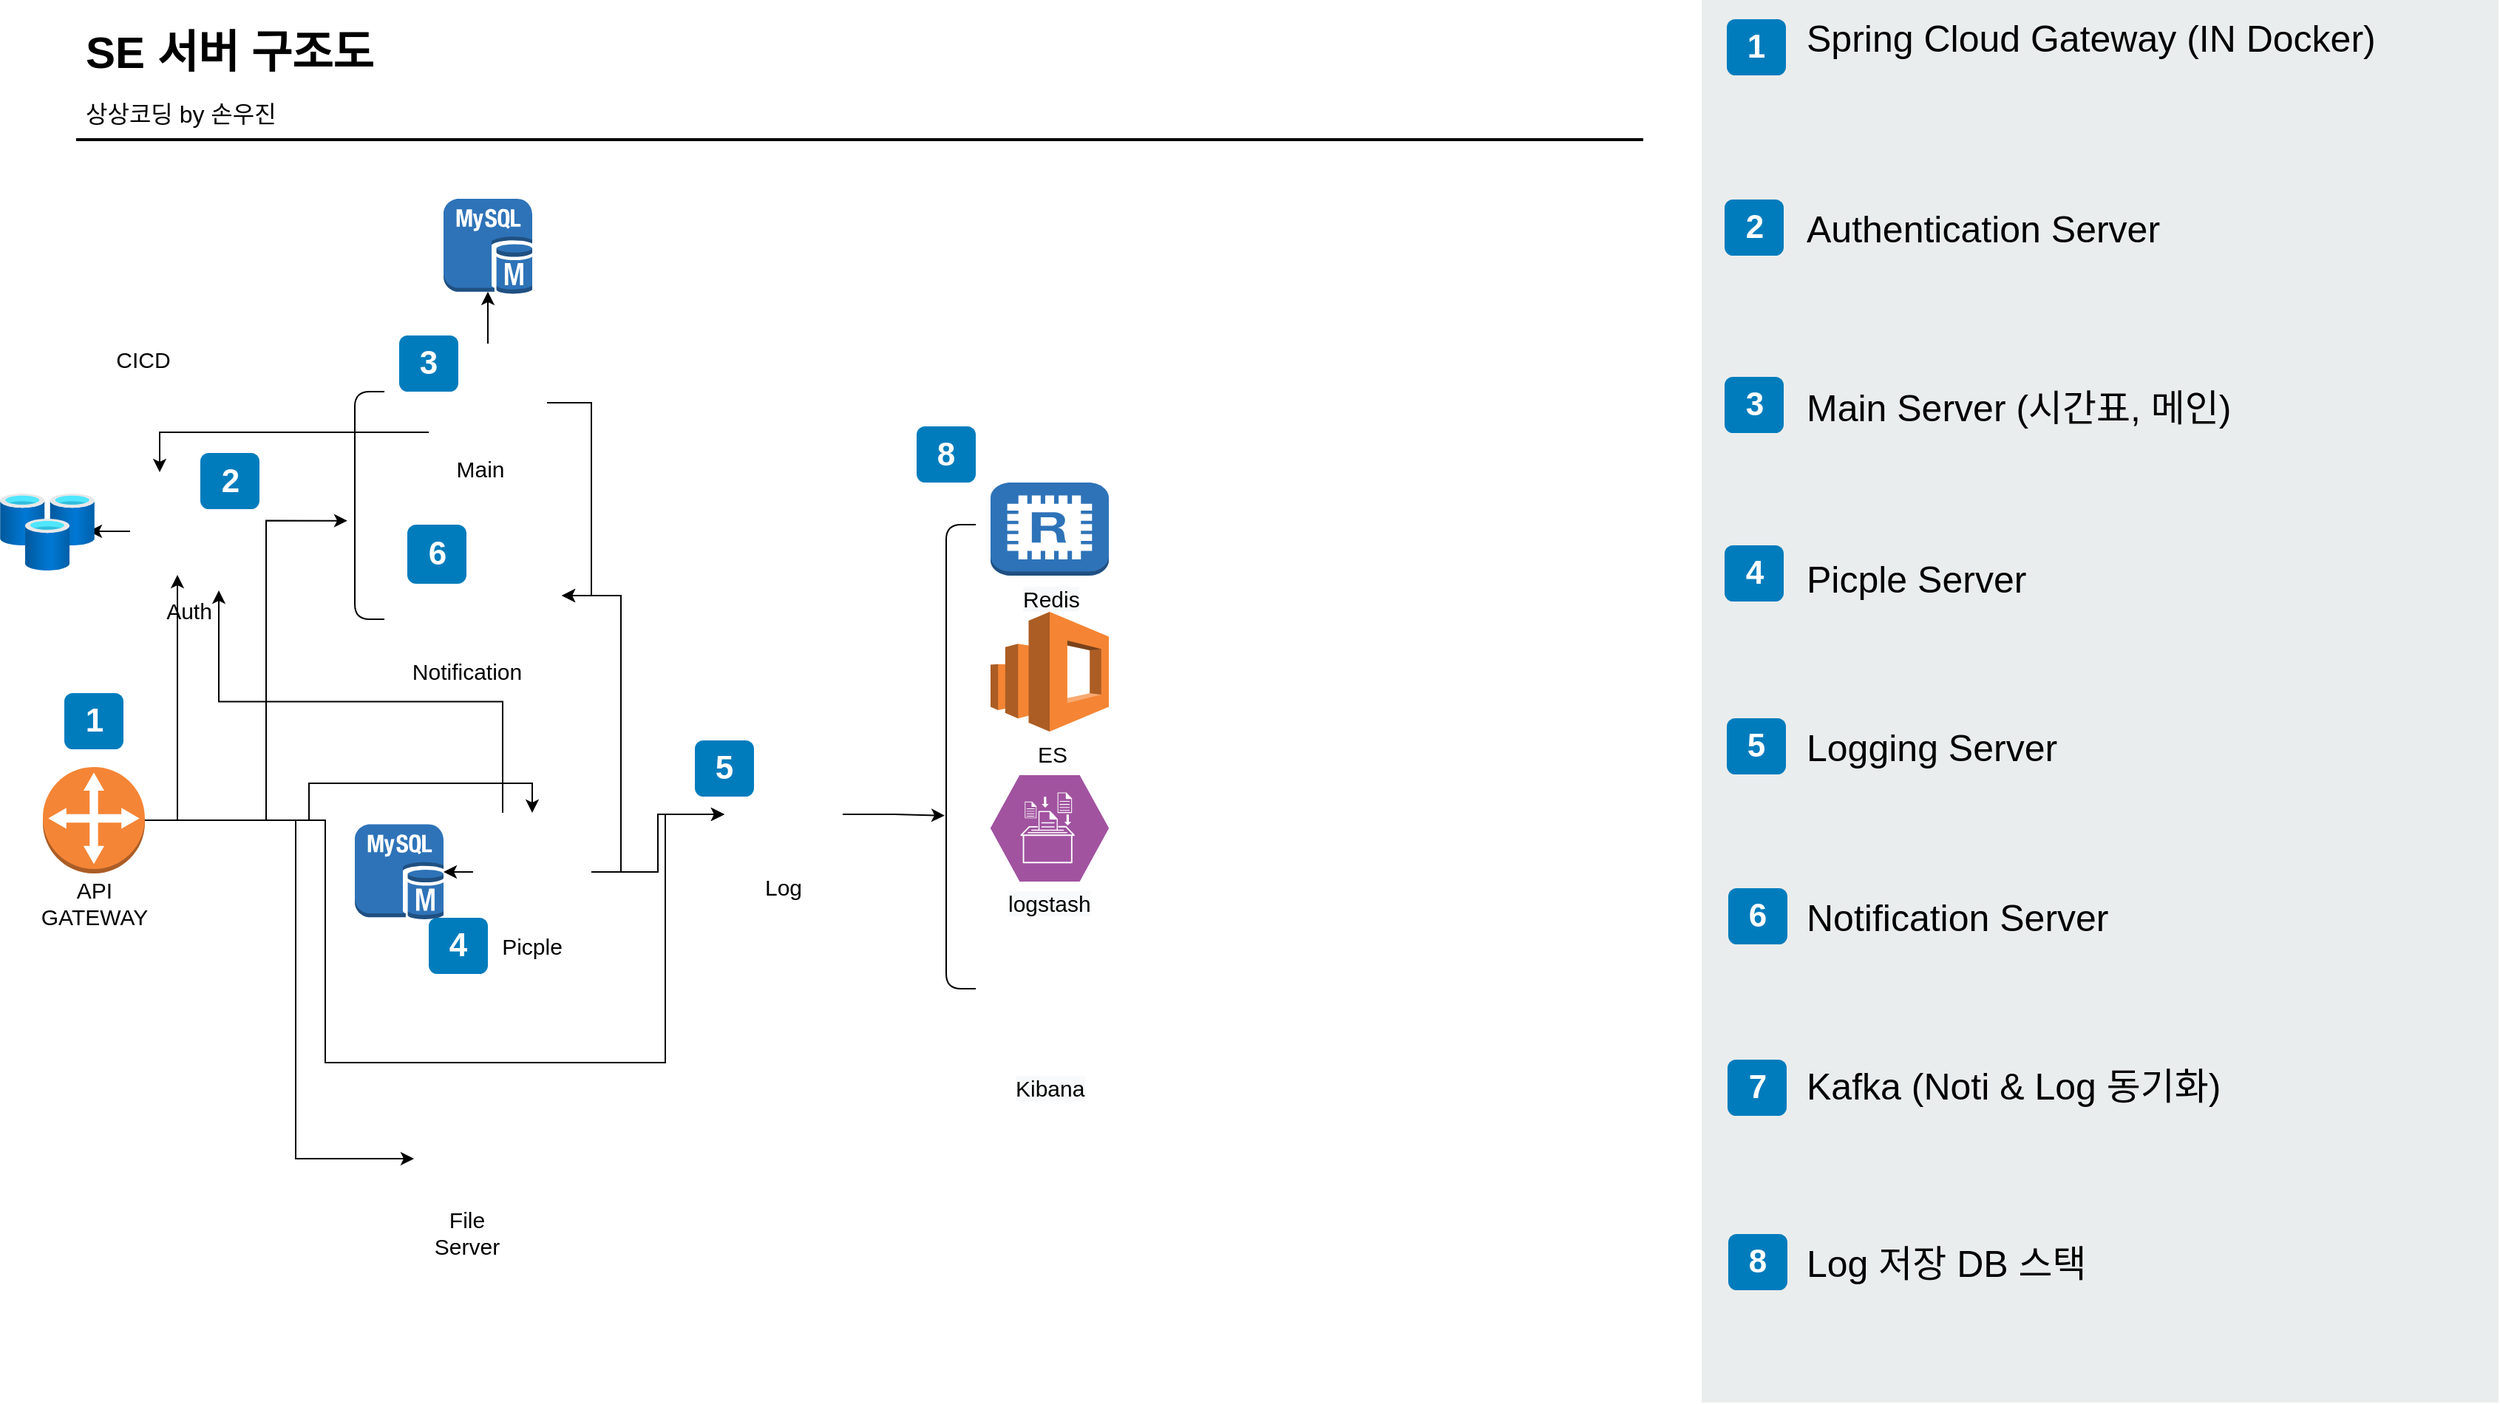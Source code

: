 <mxfile version="14.4.8" type="github">
  <diagram id="Ht1M8jgEwFfnCIfOTk4-" name="Page-1">
    <mxGraphModel dx="1186" dy="739" grid="1" gridSize="10" guides="1" tooltips="1" connect="1" arrows="1" fold="1" page="1" pageScale="1" pageWidth="1169" pageHeight="827" math="0" shadow="0">
      <root>
        <mxCell id="0" />
        <mxCell id="1" parent="0" />
        <mxCell id="-QjtrjUzRDEMRZ5MF8oH-9" value="1" style="rounded=1;whiteSpace=wrap;html=1;fillColor=#007CBD;strokeColor=none;fontColor=#FFFFFF;fontStyle=1;fontSize=22;" parent="1" vertex="1">
          <mxGeometry x="43.5" y="520" width="40" height="38" as="geometry" />
        </mxCell>
        <mxCell id="-QjtrjUzRDEMRZ5MF8oH-27" value="2" style="rounded=1;whiteSpace=wrap;html=1;fillColor=#007CBD;strokeColor=none;fontColor=#FFFFFF;fontStyle=1;fontSize=22;" parent="1" vertex="1">
          <mxGeometry x="135.5" y="357.5" width="40" height="38" as="geometry" />
        </mxCell>
        <mxCell id="-QjtrjUzRDEMRZ5MF8oH-28" value="3" style="rounded=1;whiteSpace=wrap;html=1;fillColor=#007CBD;strokeColor=none;fontColor=#FFFFFF;fontStyle=1;fontSize=22;" parent="1" vertex="1">
          <mxGeometry x="270" y="278" width="40" height="38" as="geometry" />
        </mxCell>
        <mxCell id="-QjtrjUzRDEMRZ5MF8oH-29" value="4" style="rounded=1;whiteSpace=wrap;html=1;fillColor=#007CBD;strokeColor=none;fontColor=#FFFFFF;fontStyle=1;fontSize=22;" parent="1" vertex="1">
          <mxGeometry x="290" y="672" width="40" height="38" as="geometry" />
        </mxCell>
        <mxCell id="-QjtrjUzRDEMRZ5MF8oH-30" value="5" style="rounded=1;whiteSpace=wrap;html=1;fillColor=#007CBD;strokeColor=none;fontColor=#FFFFFF;fontStyle=1;fontSize=22;" parent="1" vertex="1">
          <mxGeometry x="470" y="552" width="40" height="38" as="geometry" />
        </mxCell>
        <mxCell id="-QjtrjUzRDEMRZ5MF8oH-31" value="6" style="rounded=1;whiteSpace=wrap;html=1;fillColor=#007CBD;strokeColor=none;fontColor=#FFFFFF;fontStyle=1;fontSize=22;" parent="1" vertex="1">
          <mxGeometry x="275.5" y="406" width="40" height="40" as="geometry" />
        </mxCell>
        <mxCell id="-QjtrjUzRDEMRZ5MF8oH-33" value="8" style="rounded=1;whiteSpace=wrap;html=1;fillColor=#007CBD;strokeColor=none;fontColor=#FFFFFF;fontStyle=1;fontSize=22;" parent="1" vertex="1">
          <mxGeometry x="620" y="339.5" width="40" height="38" as="geometry" />
        </mxCell>
        <mxCell id="-QjtrjUzRDEMRZ5MF8oH-47" value="SE 서버 구조도" style="text;html=1;resizable=0;points=[];autosize=1;align=left;verticalAlign=top;spacingTop=-4;fontSize=30;fontStyle=1" parent="1" vertex="1">
          <mxGeometry x="55.5" y="65.5" width="200" height="40" as="geometry" />
        </mxCell>
        <mxCell id="-QjtrjUzRDEMRZ5MF8oH-48" value="상상코딩 by 손우진" style="text;html=1;resizable=0;points=[];autosize=1;align=left;verticalAlign=top;spacingTop=-4;fontSize=16;" parent="1" vertex="1">
          <mxGeometry x="55.5" y="115.5" width="140" height="20" as="geometry" />
        </mxCell>
        <mxCell id="SCVMTBWpLvtzJIhz15lM-1" value="" style="line;strokeWidth=2;html=1;fontSize=14;" parent="1" vertex="1">
          <mxGeometry x="51.5" y="140.5" width="1060" height="10" as="geometry" />
        </mxCell>
        <mxCell id="7OVz4w7n9kzEPWy-4BBC-3" value="" style="rounded=0;whiteSpace=wrap;html=1;fillColor=#EAEDED;fontSize=22;fontColor=#FFFFFF;strokeColor=none;labelBackgroundColor=none;" parent="1" vertex="1">
          <mxGeometry x="1151" y="51" width="539" height="949" as="geometry" />
        </mxCell>
        <mxCell id="7OVz4w7n9kzEPWy-4BBC-4" value="1" style="rounded=1;whiteSpace=wrap;html=1;fillColor=#007CBD;strokeColor=none;fontColor=#FFFFFF;fontStyle=1;fontSize=22;labelBackgroundColor=none;" parent="1" vertex="1">
          <mxGeometry x="1168" y="64" width="40" height="38" as="geometry" />
        </mxCell>
        <mxCell id="7OVz4w7n9kzEPWy-4BBC-5" value="2" style="rounded=1;whiteSpace=wrap;html=1;fillColor=#007CBD;strokeColor=none;fontColor=#FFFFFF;fontStyle=1;fontSize=22;labelBackgroundColor=none;" parent="1" vertex="1">
          <mxGeometry x="1166.5" y="186" width="40" height="38" as="geometry" />
        </mxCell>
        <mxCell id="7OVz4w7n9kzEPWy-4BBC-6" value="3" style="rounded=1;whiteSpace=wrap;html=1;fillColor=#007CBD;strokeColor=none;fontColor=#FFFFFF;fontStyle=1;fontSize=22;labelBackgroundColor=none;" parent="1" vertex="1">
          <mxGeometry x="1166.5" y="306" width="40" height="38" as="geometry" />
        </mxCell>
        <mxCell id="7OVz4w7n9kzEPWy-4BBC-7" value="4" style="rounded=1;whiteSpace=wrap;html=1;fillColor=#007CBD;strokeColor=none;fontColor=#FFFFFF;fontStyle=1;fontSize=22;labelBackgroundColor=none;" parent="1" vertex="1">
          <mxGeometry x="1166.5" y="420" width="40" height="38" as="geometry" />
        </mxCell>
        <mxCell id="7OVz4w7n9kzEPWy-4BBC-8" value="5" style="rounded=1;whiteSpace=wrap;html=1;fillColor=#007CBD;strokeColor=none;fontColor=#FFFFFF;fontStyle=1;fontSize=22;labelBackgroundColor=none;" parent="1" vertex="1">
          <mxGeometry x="1168" y="537" width="40" height="38" as="geometry" />
        </mxCell>
        <mxCell id="7OVz4w7n9kzEPWy-4BBC-9" value="6" style="rounded=1;whiteSpace=wrap;html=1;fillColor=#007CBD;strokeColor=none;fontColor=#FFFFFF;fontStyle=1;fontSize=22;labelBackgroundColor=none;" parent="1" vertex="1">
          <mxGeometry x="1169" y="652" width="40" height="38" as="geometry" />
        </mxCell>
        <mxCell id="7OVz4w7n9kzEPWy-4BBC-10" value="7" style="rounded=1;whiteSpace=wrap;html=1;fillColor=#007CBD;strokeColor=none;fontColor=#FFFFFF;fontStyle=1;fontSize=22;labelBackgroundColor=none;" parent="1" vertex="1">
          <mxGeometry x="1168.5" y="768" width="40" height="38" as="geometry" />
        </mxCell>
        <mxCell id="7OVz4w7n9kzEPWy-4BBC-11" value="8" style="rounded=1;whiteSpace=wrap;html=1;fillColor=#007CBD;strokeColor=none;fontColor=#FFFFFF;fontStyle=1;fontSize=22;labelBackgroundColor=none;" parent="1" vertex="1">
          <mxGeometry x="1169" y="886" width="40" height="38" as="geometry" />
        </mxCell>
        <mxCell id="KXyTK-ucqqBI8cOAoans-45" style="edgeStyle=orthogonalEdgeStyle;rounded=0;orthogonalLoop=1;jettySize=auto;html=1;exitX=1;exitY=0.5;exitDx=0;exitDy=0;exitPerimeter=0;entryX=-0.25;entryY=0.567;entryDx=0;entryDy=0;entryPerimeter=0;fontSize=15;" parent="1" source="hOtU8IeM5oXhdynpByNJ-2" target="KXyTK-ucqqBI8cOAoans-21" edge="1">
          <mxGeometry relative="1" as="geometry">
            <Array as="points">
              <mxPoint x="180" y="606" />
              <mxPoint x="180" y="403" />
            </Array>
          </mxGeometry>
        </mxCell>
        <mxCell id="HzOze0uKhX0-1kiT98_K-8" style="edgeStyle=orthogonalEdgeStyle;rounded=0;orthogonalLoop=1;jettySize=auto;html=1;exitX=1;exitY=0.5;exitDx=0;exitDy=0;exitPerimeter=0;entryX=0.5;entryY=0;entryDx=0;entryDy=0;" edge="1" parent="1" source="hOtU8IeM5oXhdynpByNJ-2" target="hOtU8IeM5oXhdynpByNJ-4">
          <mxGeometry relative="1" as="geometry" />
        </mxCell>
        <mxCell id="HzOze0uKhX0-1kiT98_K-11" style="edgeStyle=orthogonalEdgeStyle;rounded=0;orthogonalLoop=1;jettySize=auto;html=1;exitX=1;exitY=0.5;exitDx=0;exitDy=0;exitPerimeter=0;entryX=0;entryY=0.5;entryDx=0;entryDy=0;" edge="1" parent="1" source="hOtU8IeM5oXhdynpByNJ-2" target="HzOze0uKhX0-1kiT98_K-5">
          <mxGeometry relative="1" as="geometry">
            <Array as="points">
              <mxPoint x="200" y="606" />
              <mxPoint x="200" y="835" />
            </Array>
          </mxGeometry>
        </mxCell>
        <mxCell id="HzOze0uKhX0-1kiT98_K-12" style="edgeStyle=orthogonalEdgeStyle;rounded=0;orthogonalLoop=1;jettySize=auto;html=1;exitX=1;exitY=0.5;exitDx=0;exitDy=0;exitPerimeter=0;entryX=0;entryY=0.5;entryDx=0;entryDy=0;" edge="1" parent="1" source="hOtU8IeM5oXhdynpByNJ-2" target="KXyTK-ucqqBI8cOAoans-1">
          <mxGeometry relative="1" as="geometry">
            <Array as="points">
              <mxPoint x="220" y="606" />
              <mxPoint x="220" y="770" />
              <mxPoint x="450" y="770" />
              <mxPoint x="450" y="602" />
            </Array>
          </mxGeometry>
        </mxCell>
        <mxCell id="HzOze0uKhX0-1kiT98_K-15" style="edgeStyle=orthogonalEdgeStyle;rounded=0;orthogonalLoop=1;jettySize=auto;html=1;exitX=1;exitY=0.5;exitDx=0;exitDy=0;exitPerimeter=0;entryX=0.4;entryY=0.869;entryDx=0;entryDy=0;entryPerimeter=0;" edge="1" parent="1" source="hOtU8IeM5oXhdynpByNJ-2" target="hOtU8IeM5oXhdynpByNJ-5">
          <mxGeometry relative="1" as="geometry" />
        </mxCell>
        <mxCell id="hOtU8IeM5oXhdynpByNJ-2" value="" style="outlineConnect=0;dashed=0;verticalLabelPosition=bottom;verticalAlign=top;align=center;html=1;shape=mxgraph.aws3.customer_gateway;fillColor=#F58536;gradientColor=none;" parent="1" vertex="1">
          <mxGeometry x="29" y="570" width="69" height="72" as="geometry" />
        </mxCell>
        <mxCell id="hOtU8IeM5oXhdynpByNJ-3" value="&lt;font style=&quot;font-size: 15px&quot;&gt;API GATEWAY&lt;/font&gt;" style="text;html=1;strokeColor=none;fillColor=none;align=center;verticalAlign=middle;whiteSpace=wrap;rounded=0;" parent="1" vertex="1">
          <mxGeometry x="43.5" y="652" width="40" height="20" as="geometry" />
        </mxCell>
        <mxCell id="KXyTK-ucqqBI8cOAoans-37" style="edgeStyle=orthogonalEdgeStyle;rounded=0;orthogonalLoop=1;jettySize=auto;html=1;exitX=0;exitY=0.5;exitDx=0;exitDy=0;fontSize=15;" parent="1" source="hOtU8IeM5oXhdynpByNJ-4" target="KXyTK-ucqqBI8cOAoans-36" edge="1">
          <mxGeometry relative="1" as="geometry" />
        </mxCell>
        <mxCell id="HzOze0uKhX0-1kiT98_K-13" style="edgeStyle=orthogonalEdgeStyle;rounded=0;orthogonalLoop=1;jettySize=auto;html=1;exitX=1;exitY=0.5;exitDx=0;exitDy=0;entryX=1;entryY=0.5;entryDx=0;entryDy=0;" edge="1" parent="1" source="hOtU8IeM5oXhdynpByNJ-4" target="KXyTK-ucqqBI8cOAoans-2">
          <mxGeometry relative="1" as="geometry" />
        </mxCell>
        <mxCell id="HzOze0uKhX0-1kiT98_K-14" style="edgeStyle=orthogonalEdgeStyle;rounded=0;orthogonalLoop=1;jettySize=auto;html=1;exitX=1;exitY=0.5;exitDx=0;exitDy=0;entryX=0;entryY=0.5;entryDx=0;entryDy=0;" edge="1" parent="1" source="hOtU8IeM5oXhdynpByNJ-4" target="KXyTK-ucqqBI8cOAoans-1">
          <mxGeometry relative="1" as="geometry" />
        </mxCell>
        <mxCell id="HzOze0uKhX0-1kiT98_K-17" style="edgeStyle=orthogonalEdgeStyle;rounded=0;orthogonalLoop=1;jettySize=auto;html=1;exitX=0.25;exitY=0;exitDx=0;exitDy=0;entryX=0.75;entryY=1;entryDx=0;entryDy=0;" edge="1" parent="1" source="hOtU8IeM5oXhdynpByNJ-4" target="hOtU8IeM5oXhdynpByNJ-5">
          <mxGeometry relative="1" as="geometry" />
        </mxCell>
        <mxCell id="hOtU8IeM5oXhdynpByNJ-4" value="" style="shape=image;html=1;verticalAlign=top;verticalLabelPosition=bottom;labelBackgroundColor=#ffffff;imageAspect=0;aspect=fixed;image=https://cdn1.iconfinder.com/data/icons/logos-and-brands-3/512/97_Docker_logo_logos-128.png" parent="1" vertex="1">
          <mxGeometry x="320" y="601" width="80" height="80" as="geometry" />
        </mxCell>
        <mxCell id="KXyTK-ucqqBI8cOAoans-40" style="edgeStyle=orthogonalEdgeStyle;rounded=0;orthogonalLoop=1;jettySize=auto;html=1;exitX=0;exitY=0.5;exitDx=0;exitDy=0;entryX=1;entryY=0.5;entryDx=0;entryDy=0;entryPerimeter=0;fontSize=15;" parent="1" source="hOtU8IeM5oXhdynpByNJ-5" edge="1">
          <mxGeometry relative="1" as="geometry">
            <mxPoint x="60" y="410.5" as="targetPoint" />
          </mxGeometry>
        </mxCell>
        <mxCell id="hOtU8IeM5oXhdynpByNJ-5" value="" style="shape=image;html=1;verticalAlign=top;verticalLabelPosition=bottom;labelBackgroundColor=#ffffff;imageAspect=0;aspect=fixed;image=https://cdn1.iconfinder.com/data/icons/logos-and-brands-3/512/97_Docker_logo_logos-128.png" parent="1" vertex="1">
          <mxGeometry x="88" y="370.5" width="80" height="80" as="geometry" />
        </mxCell>
        <mxCell id="KXyTK-ucqqBI8cOAoans-32" style="edgeStyle=orthogonalEdgeStyle;rounded=0;orthogonalLoop=1;jettySize=auto;html=1;exitX=1;exitY=0.5;exitDx=0;exitDy=0;entryX=-0.05;entryY=0.627;entryDx=0;entryDy=0;entryPerimeter=0;fontSize=15;" parent="1" source="KXyTK-ucqqBI8cOAoans-1" target="KXyTK-ucqqBI8cOAoans-30" edge="1">
          <mxGeometry relative="1" as="geometry" />
        </mxCell>
        <mxCell id="KXyTK-ucqqBI8cOAoans-1" value="" style="shape=image;html=1;verticalAlign=top;verticalLabelPosition=bottom;labelBackgroundColor=#ffffff;imageAspect=0;aspect=fixed;image=https://cdn1.iconfinder.com/data/icons/logos-and-brands-3/512/97_Docker_logo_logos-128.png" parent="1" vertex="1">
          <mxGeometry x="490" y="562" width="80" height="80" as="geometry" />
        </mxCell>
        <mxCell id="KXyTK-ucqqBI8cOAoans-2" value="" style="shape=image;html=1;verticalAlign=top;verticalLabelPosition=bottom;labelBackgroundColor=#ffffff;imageAspect=0;aspect=fixed;image=https://cdn1.iconfinder.com/data/icons/logos-and-brands-3/512/97_Docker_logo_logos-128.png" parent="1" vertex="1">
          <mxGeometry x="300" y="414" width="80" height="80" as="geometry" />
        </mxCell>
        <mxCell id="KXyTK-ucqqBI8cOAoans-3" value="&lt;font style=&quot;font-size: 15px&quot;&gt;Auth&lt;/font&gt;" style="text;html=1;strokeColor=none;fillColor=none;align=center;verticalAlign=middle;whiteSpace=wrap;rounded=0;" parent="1" vertex="1">
          <mxGeometry x="108" y="453.5" width="40" height="20" as="geometry" />
        </mxCell>
        <mxCell id="KXyTK-ucqqBI8cOAoans-4" value="&lt;font style=&quot;font-size: 15px;&quot;&gt;Picple&lt;/font&gt;" style="text;html=1;strokeColor=none;fillColor=none;align=center;verticalAlign=middle;whiteSpace=wrap;rounded=0;fontSize=15;" parent="1" vertex="1">
          <mxGeometry x="340" y="681" width="40" height="20" as="geometry" />
        </mxCell>
        <mxCell id="KXyTK-ucqqBI8cOAoans-7" value="&lt;font style=&quot;font-size: 15px&quot;&gt;Notification&lt;/font&gt;" style="text;html=1;strokeColor=none;fillColor=none;align=center;verticalAlign=middle;whiteSpace=wrap;rounded=0;" parent="1" vertex="1">
          <mxGeometry x="295.5" y="494.5" width="40" height="20" as="geometry" />
        </mxCell>
        <mxCell id="KXyTK-ucqqBI8cOAoans-9" value="&lt;font style=&quot;font-size: 15px&quot;&gt;Log&lt;/font&gt;" style="text;html=1;strokeColor=none;fillColor=none;align=center;verticalAlign=middle;whiteSpace=wrap;rounded=0;" parent="1" vertex="1">
          <mxGeometry x="510" y="641" width="40" height="20" as="geometry" />
        </mxCell>
        <mxCell id="KXyTK-ucqqBI8cOAoans-38" style="edgeStyle=orthogonalEdgeStyle;rounded=0;orthogonalLoop=1;jettySize=auto;html=1;exitX=0.5;exitY=0;exitDx=0;exitDy=0;entryX=0.5;entryY=0.975;entryDx=0;entryDy=0;entryPerimeter=0;fontSize=15;" parent="1" source="KXyTK-ucqqBI8cOAoans-10" target="KXyTK-ucqqBI8cOAoans-35" edge="1">
          <mxGeometry relative="1" as="geometry" />
        </mxCell>
        <mxCell id="HzOze0uKhX0-1kiT98_K-7" style="edgeStyle=orthogonalEdgeStyle;rounded=0;orthogonalLoop=1;jettySize=auto;html=1;exitX=1;exitY=0.5;exitDx=0;exitDy=0;entryX=1;entryY=0.5;entryDx=0;entryDy=0;" edge="1" parent="1" source="KXyTK-ucqqBI8cOAoans-10" target="KXyTK-ucqqBI8cOAoans-2">
          <mxGeometry relative="1" as="geometry" />
        </mxCell>
        <mxCell id="HzOze0uKhX0-1kiT98_K-18" style="edgeStyle=orthogonalEdgeStyle;rounded=0;orthogonalLoop=1;jettySize=auto;html=1;exitX=0;exitY=0.75;exitDx=0;exitDy=0;entryX=0.25;entryY=0;entryDx=0;entryDy=0;" edge="1" parent="1" source="KXyTK-ucqqBI8cOAoans-10" target="hOtU8IeM5oXhdynpByNJ-5">
          <mxGeometry relative="1" as="geometry" />
        </mxCell>
        <mxCell id="KXyTK-ucqqBI8cOAoans-10" value="" style="shape=image;html=1;verticalAlign=top;verticalLabelPosition=bottom;labelBackgroundColor=#ffffff;imageAspect=0;aspect=fixed;image=https://cdn1.iconfinder.com/data/icons/logos-and-brands-3/512/97_Docker_logo_logos-128.png" parent="1" vertex="1">
          <mxGeometry x="290" y="283.5" width="80" height="80" as="geometry" />
        </mxCell>
        <mxCell id="KXyTK-ucqqBI8cOAoans-11" value="&lt;font style=&quot;font-size: 15px&quot;&gt;Main&lt;/font&gt;" style="text;html=1;strokeColor=none;fillColor=none;align=center;verticalAlign=middle;whiteSpace=wrap;rounded=0;" parent="1" vertex="1">
          <mxGeometry x="304.5" y="357.5" width="40" height="20" as="geometry" />
        </mxCell>
        <mxCell id="KXyTK-ucqqBI8cOAoans-21" value="" style="shape=curlyBracket;whiteSpace=wrap;html=1;rounded=1;fontSize=15;size=0;" parent="1" vertex="1">
          <mxGeometry x="240" y="316" width="20" height="154" as="geometry" />
        </mxCell>
        <mxCell id="KXyTK-ucqqBI8cOAoans-26" value="" style="outlineConnect=0;dashed=0;verticalLabelPosition=bottom;verticalAlign=top;align=center;html=1;shape=mxgraph.aws3.elasticsearch_service;fillColor=#F58534;gradientColor=none;fontSize=15;" parent="1" vertex="1">
          <mxGeometry x="670" y="465" width="80" height="81" as="geometry" />
        </mxCell>
        <mxCell id="KXyTK-ucqqBI8cOAoans-27" value="" style="verticalLabelPosition=bottom;html=1;fillColor=#A153A0;strokeColor=#ffffff;verticalAlign=top;align=center;points=[[0,0.5,0],[0.125,0.25,0],[0.25,0,0],[0.5,0,0],[0.75,0,0],[0.875,0.25,0],[1,0.5,0],[0.875,0.75,0],[0.75,1,0],[0.5,1,0],[0.125,0.75,0]];pointerEvents=1;shape=mxgraph.cisco_safe.compositeIcon;bgIcon=mxgraph.cisco_safe.design.blank_device;resIcon=mxgraph.cisco_safe.design.log_collector;fontSize=15;aspect=fixed;" parent="1" vertex="1">
          <mxGeometry x="670" y="575.5" width="80" height="72" as="geometry" />
        </mxCell>
        <mxCell id="KXyTK-ucqqBI8cOAoans-28" value="" style="outlineConnect=0;dashed=0;verticalLabelPosition=bottom;verticalAlign=top;align=center;html=1;shape=mxgraph.aws3.redis;fillColor=#2E73B8;gradientColor=none;fontSize=15;" parent="1" vertex="1">
          <mxGeometry x="670" y="377.5" width="80" height="63" as="geometry" />
        </mxCell>
        <mxCell id="KXyTK-ucqqBI8cOAoans-29" value="" style="shape=image;html=1;verticalAlign=top;verticalLabelPosition=bottom;labelBackgroundColor=#ffffff;imageAspect=0;aspect=fixed;image=https://cdn4.iconfinder.com/data/icons/logos-brands-5/24/kibana-128.png;fontSize=15;" parent="1" vertex="1">
          <mxGeometry x="670" y="683.5" width="80" height="80" as="geometry" />
        </mxCell>
        <mxCell id="KXyTK-ucqqBI8cOAoans-30" value="" style="shape=curlyBracket;whiteSpace=wrap;html=1;rounded=1;fontSize=15;size=0;" parent="1" vertex="1">
          <mxGeometry x="640" y="406" width="20" height="314" as="geometry" />
        </mxCell>
        <mxCell id="KXyTK-ucqqBI8cOAoans-35" value="" style="outlineConnect=0;dashed=0;verticalLabelPosition=bottom;verticalAlign=top;align=center;html=1;shape=mxgraph.aws3.mysql_db_instance;fillColor=#2E73B8;gradientColor=none;fontSize=15;" parent="1" vertex="1">
          <mxGeometry x="300" y="185.5" width="60" height="64.5" as="geometry" />
        </mxCell>
        <mxCell id="KXyTK-ucqqBI8cOAoans-36" value="" style="outlineConnect=0;dashed=0;verticalLabelPosition=bottom;verticalAlign=top;align=center;html=1;shape=mxgraph.aws3.mysql_db_instance;fillColor=#2E73B8;gradientColor=none;fontSize=15;" parent="1" vertex="1">
          <mxGeometry x="240" y="608.75" width="60" height="64.5" as="geometry" />
        </mxCell>
        <mxCell id="KXyTK-ucqqBI8cOAoans-41" value="" style="shape=image;html=1;verticalAlign=top;verticalLabelPosition=bottom;labelBackgroundColor=#ffffff;imageAspect=0;aspect=fixed;image=https://cdn4.iconfinder.com/data/icons/logos-brands-5/24/jenkins-128.png;fontSize=15;" parent="1" vertex="1">
          <mxGeometry x="51.5" y="185.5" width="91.75" height="91.75" as="geometry" />
        </mxCell>
        <mxCell id="KXyTK-ucqqBI8cOAoans-42" value="&lt;font style=&quot;font-size: 15px&quot;&gt;CICD&lt;/font&gt;" style="text;html=1;strokeColor=none;fillColor=none;align=center;verticalAlign=middle;whiteSpace=wrap;rounded=0;" parent="1" vertex="1">
          <mxGeometry x="77.38" y="283.5" width="40" height="20" as="geometry" />
        </mxCell>
        <mxCell id="KXyTK-ucqqBI8cOAoans-47" value="&lt;span style=&quot;color: rgb(0 , 0 , 0) ; font-family: &amp;#34;helvetica&amp;#34; ; font-size: 15px ; font-style: normal ; font-weight: 400 ; letter-spacing: normal ; text-align: center ; text-indent: 0px ; text-transform: none ; word-spacing: 0px ; background-color: rgb(248 , 249 , 250) ; display: inline ; float: none&quot;&gt;Kibana&lt;/span&gt;" style="text;whiteSpace=wrap;html=1;fontSize=15;" parent="1" vertex="1">
          <mxGeometry x="685" y="772" width="50" height="30" as="geometry" />
        </mxCell>
        <mxCell id="KXyTK-ucqqBI8cOAoans-48" value="&lt;span style=&quot;color: rgb(0 , 0 , 0) ; font-family: &amp;#34;helvetica&amp;#34; ; font-size: 15px ; font-style: normal ; font-weight: 400 ; letter-spacing: normal ; text-align: center ; text-indent: 0px ; text-transform: none ; word-spacing: 0px ; background-color: rgb(248 , 249 , 250) ; display: inline ; float: none&quot;&gt;logstash&lt;/span&gt;" style="text;whiteSpace=wrap;html=1;fontSize=15;" parent="1" vertex="1">
          <mxGeometry x="680" y="647" width="70" height="30" as="geometry" />
        </mxCell>
        <mxCell id="KXyTK-ucqqBI8cOAoans-49" value="&lt;div style=&quot;text-align: center&quot;&gt;&lt;span&gt;&lt;font face=&quot;helvetica&quot;&gt;ES&lt;/font&gt;&lt;/span&gt;&lt;/div&gt;" style="text;whiteSpace=wrap;html=1;fontSize=15;" parent="1" vertex="1">
          <mxGeometry x="700" y="546" width="80" height="30" as="geometry" />
        </mxCell>
        <mxCell id="KXyTK-ucqqBI8cOAoans-50" value="&lt;span style=&quot;color: rgb(0 , 0 , 0) ; font-family: &amp;#34;helvetica&amp;#34; ; font-size: 15px ; font-style: normal ; font-weight: 400 ; letter-spacing: normal ; text-align: center ; text-indent: 0px ; text-transform: none ; word-spacing: 0px ; background-color: rgb(248 , 249 , 250) ; display: inline ; float: none&quot;&gt;Redis&lt;/span&gt;" style="text;whiteSpace=wrap;html=1;fontSize=15;" parent="1" vertex="1">
          <mxGeometry x="690" y="440.5" width="80" height="30" as="geometry" />
        </mxCell>
        <mxCell id="KXyTK-ucqqBI8cOAoans-51" value="Spring Cloud Gateway (IN Docker)" style="text;html=1;strokeColor=none;fillColor=none;align=left;verticalAlign=middle;whiteSpace=wrap;rounded=0;fontSize=25;" parent="1" vertex="1">
          <mxGeometry x="1220" y="65.5" width="460" height="20" as="geometry" />
        </mxCell>
        <mxCell id="KXyTK-ucqqBI8cOAoans-54" value="Authentication Server" style="text;html=1;strokeColor=none;fillColor=none;align=left;verticalAlign=middle;whiteSpace=wrap;rounded=0;fontSize=25;" parent="1" vertex="1">
          <mxGeometry x="1220" y="195" width="460" height="20" as="geometry" />
        </mxCell>
        <mxCell id="KXyTK-ucqqBI8cOAoans-55" value="Main Server (시간표, 메인)" style="text;html=1;strokeColor=none;fillColor=none;align=left;verticalAlign=middle;whiteSpace=wrap;rounded=0;fontSize=25;" parent="1" vertex="1">
          <mxGeometry x="1220" y="316" width="460" height="20" as="geometry" />
        </mxCell>
        <mxCell id="KXyTK-ucqqBI8cOAoans-56" value="Picple Server" style="text;html=1;strokeColor=none;fillColor=none;align=left;verticalAlign=middle;whiteSpace=wrap;rounded=0;fontSize=25;" parent="1" vertex="1">
          <mxGeometry x="1220" y="432" width="460" height="20" as="geometry" />
        </mxCell>
        <mxCell id="KXyTK-ucqqBI8cOAoans-57" value="Logging Server" style="text;html=1;strokeColor=none;fillColor=none;align=left;verticalAlign=middle;whiteSpace=wrap;rounded=0;fontSize=25;" parent="1" vertex="1">
          <mxGeometry x="1220" y="546" width="460" height="20" as="geometry" />
        </mxCell>
        <mxCell id="KXyTK-ucqqBI8cOAoans-58" value="Notification Server" style="text;html=1;strokeColor=none;fillColor=none;align=left;verticalAlign=middle;whiteSpace=wrap;rounded=0;fontSize=25;" parent="1" vertex="1">
          <mxGeometry x="1220" y="661" width="460" height="20" as="geometry" />
        </mxCell>
        <mxCell id="KXyTK-ucqqBI8cOAoans-59" value="Kafka (Noti &amp;amp; Log 동기화)" style="text;html=1;strokeColor=none;fillColor=none;align=left;verticalAlign=middle;whiteSpace=wrap;rounded=0;fontSize=25;" parent="1" vertex="1">
          <mxGeometry x="1220" y="775.25" width="460" height="20" as="geometry" />
        </mxCell>
        <mxCell id="KXyTK-ucqqBI8cOAoans-60" value="Log 저장 DB 스택" style="text;html=1;strokeColor=none;fillColor=none;align=left;verticalAlign=middle;whiteSpace=wrap;rounded=0;fontSize=25;" parent="1" vertex="1">
          <mxGeometry x="1220" y="895" width="460" height="20" as="geometry" />
        </mxCell>
        <mxCell id="HzOze0uKhX0-1kiT98_K-5" value="" style="shape=image;html=1;verticalAlign=top;verticalLabelPosition=bottom;labelBackgroundColor=#ffffff;imageAspect=0;aspect=fixed;image=https://cdn1.iconfinder.com/data/icons/logos-and-brands-3/512/97_Docker_logo_logos-128.png" vertex="1" parent="1">
          <mxGeometry x="280" y="795" width="80" height="80" as="geometry" />
        </mxCell>
        <mxCell id="HzOze0uKhX0-1kiT98_K-6" value="File Server" style="text;html=1;strokeColor=none;fillColor=none;align=center;verticalAlign=middle;whiteSpace=wrap;rounded=0;fontSize=15;" vertex="1" parent="1">
          <mxGeometry x="295.5" y="875" width="40" height="20" as="geometry" />
        </mxCell>
        <mxCell id="HzOze0uKhX0-1kiT98_K-16" value="" style="aspect=fixed;html=1;points=[];align=center;image;fontSize=12;image=img/lib/azure2/databases/Cache_Redis.svg;" vertex="1" parent="1">
          <mxGeometry y="385" width="64" height="52" as="geometry" />
        </mxCell>
      </root>
    </mxGraphModel>
  </diagram>
</mxfile>
